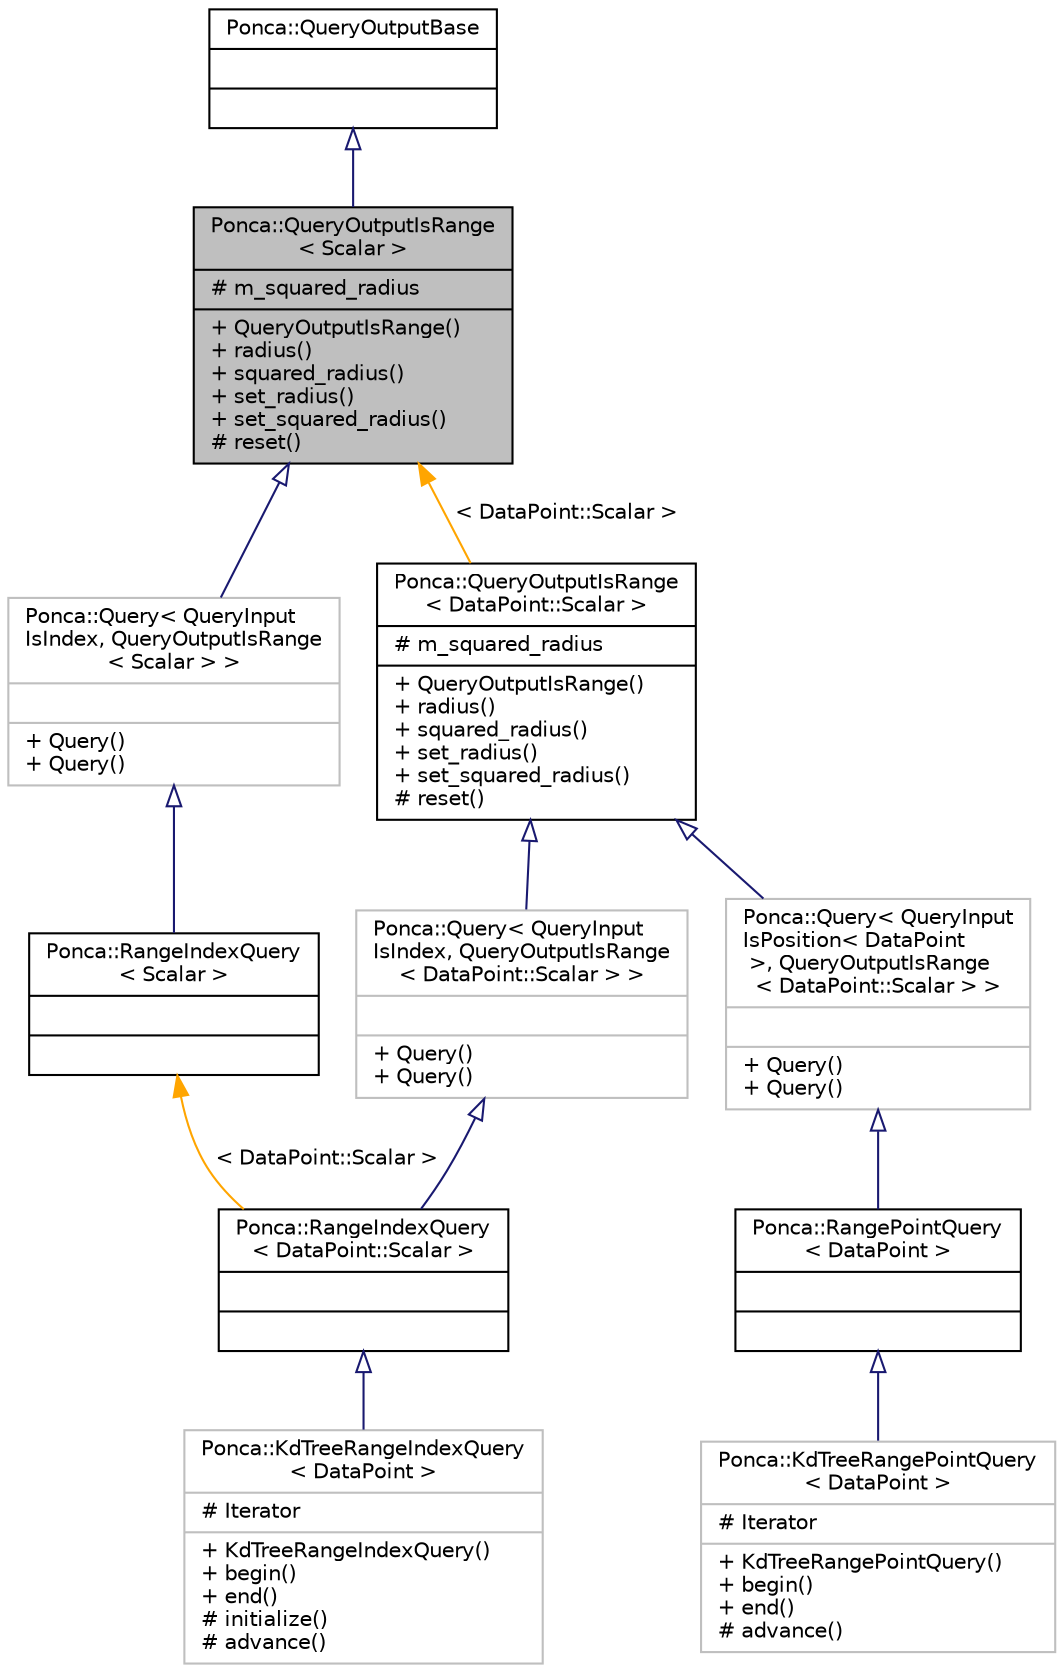 digraph "Ponca::QueryOutputIsRange&lt; Scalar &gt;"
{
 // INTERACTIVE_SVG=YES
 // LATEX_PDF_SIZE
  bgcolor="transparent";
  edge [fontname="Helvetica",fontsize="10",labelfontname="Helvetica",labelfontsize="10"];
  node [fontname="Helvetica",fontsize="10",shape=record];
  Node1 [label="{Ponca::QueryOutputIsRange\l\< Scalar \>\n|# m_squared_radius\l|+ QueryOutputIsRange()\l+ radius()\l+ squared_radius()\l+ set_radius()\l+ set_squared_radius()\l# reset()\l}",height=0.2,width=0.4,color="black", fillcolor="grey75", style="filled", fontcolor="black",tooltip="Base class for range queries."];
  Node2 -> Node1 [dir="back",color="midnightblue",fontsize="10",style="solid",arrowtail="onormal",fontname="Helvetica"];
  Node2 [label="{Ponca::QueryOutputBase\n||}",height=0.2,width=0.4,color="black",URL="$group__spatialpartitioning.html#structPonca_1_1QueryOutputBase",tooltip="Base class for queries output type."];
  Node1 -> Node3 [dir="back",color="midnightblue",fontsize="10",style="solid",arrowtail="onormal",fontname="Helvetica"];
  Node3 [label="{Ponca::Query\< QueryInput\lIsIndex, QueryOutputIsRange\l\< Scalar \> \>\n||+ Query()\l+ Query()\l}",height=0.2,width=0.4,color="grey75",URL="$group__spatialpartitioning.html",tooltip=" "];
  Node3 -> Node4 [dir="back",color="midnightblue",fontsize="10",style="solid",arrowtail="onormal",fontname="Helvetica"];
  Node4 [label="{Ponca::RangeIndexQuery\l\< Scalar \>\n||}",height=0.2,width=0.4,color="black",URL="$group__spatialpartitioning.html#structPonca_1_1RangeIndexQuery",tooltip="Base Query class combining QueryInputIsIndex and QueryOutputIsRange."];
  Node4 -> Node5 [dir="back",color="orange",fontsize="10",style="solid",label=" \< DataPoint::Scalar \>" ,fontname="Helvetica"];
  Node5 [label="{Ponca::RangeIndexQuery\l\< DataPoint::Scalar \>\n||}",height=0.2,width=0.4,color="black",URL="$group__spatialpartitioning.html",tooltip=" "];
  Node5 -> Node6 [dir="back",color="midnightblue",fontsize="10",style="solid",arrowtail="onormal",fontname="Helvetica"];
  Node6 [label="{Ponca::KdTreeRangeIndexQuery\l\< DataPoint \>\n|# Iterator\l|+ KdTreeRangeIndexQuery()\l+ begin()\l+ end()\l# initialize()\l# advance()\l}",height=0.2,width=0.4,color="grey75",URL="$classPonca_1_1KdTreeRangeIndexQuery.html",tooltip=" "];
  Node1 -> Node7 [dir="back",color="orange",fontsize="10",style="solid",label=" \< DataPoint::Scalar \>" ,fontname="Helvetica"];
  Node7 [label="{Ponca::QueryOutputIsRange\l\< DataPoint::Scalar \>\n|# m_squared_radius\l|+ QueryOutputIsRange()\l+ radius()\l+ squared_radius()\l+ set_radius()\l+ set_squared_radius()\l# reset()\l}",height=0.2,width=0.4,color="black",URL="$group__spatialpartitioning.html",tooltip=" "];
  Node7 -> Node8 [dir="back",color="midnightblue",fontsize="10",style="solid",arrowtail="onormal",fontname="Helvetica"];
  Node8 [label="{Ponca::Query\< QueryInput\lIsIndex, QueryOutputIsRange\l\< DataPoint::Scalar \> \>\n||+ Query()\l+ Query()\l}",height=0.2,width=0.4,color="grey75",URL="$group__spatialpartitioning.html",tooltip=" "];
  Node8 -> Node5 [dir="back",color="midnightblue",fontsize="10",style="solid",arrowtail="onormal",fontname="Helvetica"];
  Node7 -> Node9 [dir="back",color="midnightblue",fontsize="10",style="solid",arrowtail="onormal",fontname="Helvetica"];
  Node9 [label="{Ponca::Query\< QueryInput\lIsPosition\< DataPoint\l \>, QueryOutputIsRange\l\< DataPoint::Scalar \> \>\n||+ Query()\l+ Query()\l}",height=0.2,width=0.4,color="grey75",URL="$group__spatialpartitioning.html",tooltip=" "];
  Node9 -> Node10 [dir="back",color="midnightblue",fontsize="10",style="solid",arrowtail="onormal",fontname="Helvetica"];
  Node10 [label="{Ponca::RangePointQuery\l\< DataPoint \>\n||}",height=0.2,width=0.4,color="black",URL="$group__spatialpartitioning.html#structPonca_1_1RangePointQuery",tooltip="Base Query class combining QueryInputIsPosition and QueryOutputIsRange."];
  Node10 -> Node11 [dir="back",color="midnightblue",fontsize="10",style="solid",arrowtail="onormal",fontname="Helvetica"];
  Node11 [label="{Ponca::KdTreeRangePointQuery\l\< DataPoint \>\n|# Iterator\l|+ KdTreeRangePointQuery()\l+ begin()\l+ end()\l# advance()\l}",height=0.2,width=0.4,color="grey75",URL="$classPonca_1_1KdTreeRangePointQuery.html",tooltip=" "];
}
